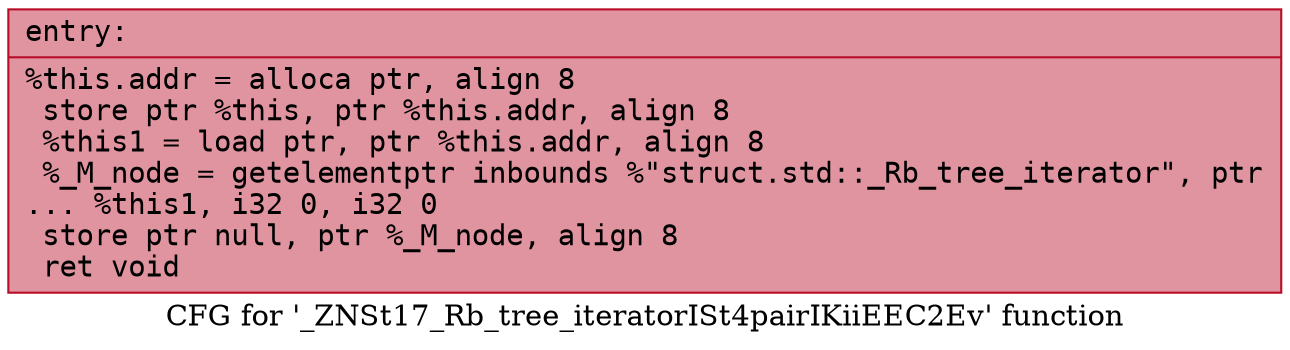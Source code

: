 digraph "CFG for '_ZNSt17_Rb_tree_iteratorISt4pairIKiiEEC2Ev' function" {
	label="CFG for '_ZNSt17_Rb_tree_iteratorISt4pairIKiiEEC2Ev' function";

	Node0x55ba303afa50 [shape=record,color="#b70d28ff", style=filled, fillcolor="#b70d2870" fontname="Courier",label="{entry:\l|  %this.addr = alloca ptr, align 8\l  store ptr %this, ptr %this.addr, align 8\l  %this1 = load ptr, ptr %this.addr, align 8\l  %_M_node = getelementptr inbounds %\"struct.std::_Rb_tree_iterator\", ptr\l... %this1, i32 0, i32 0\l  store ptr null, ptr %_M_node, align 8\l  ret void\l}"];
}
